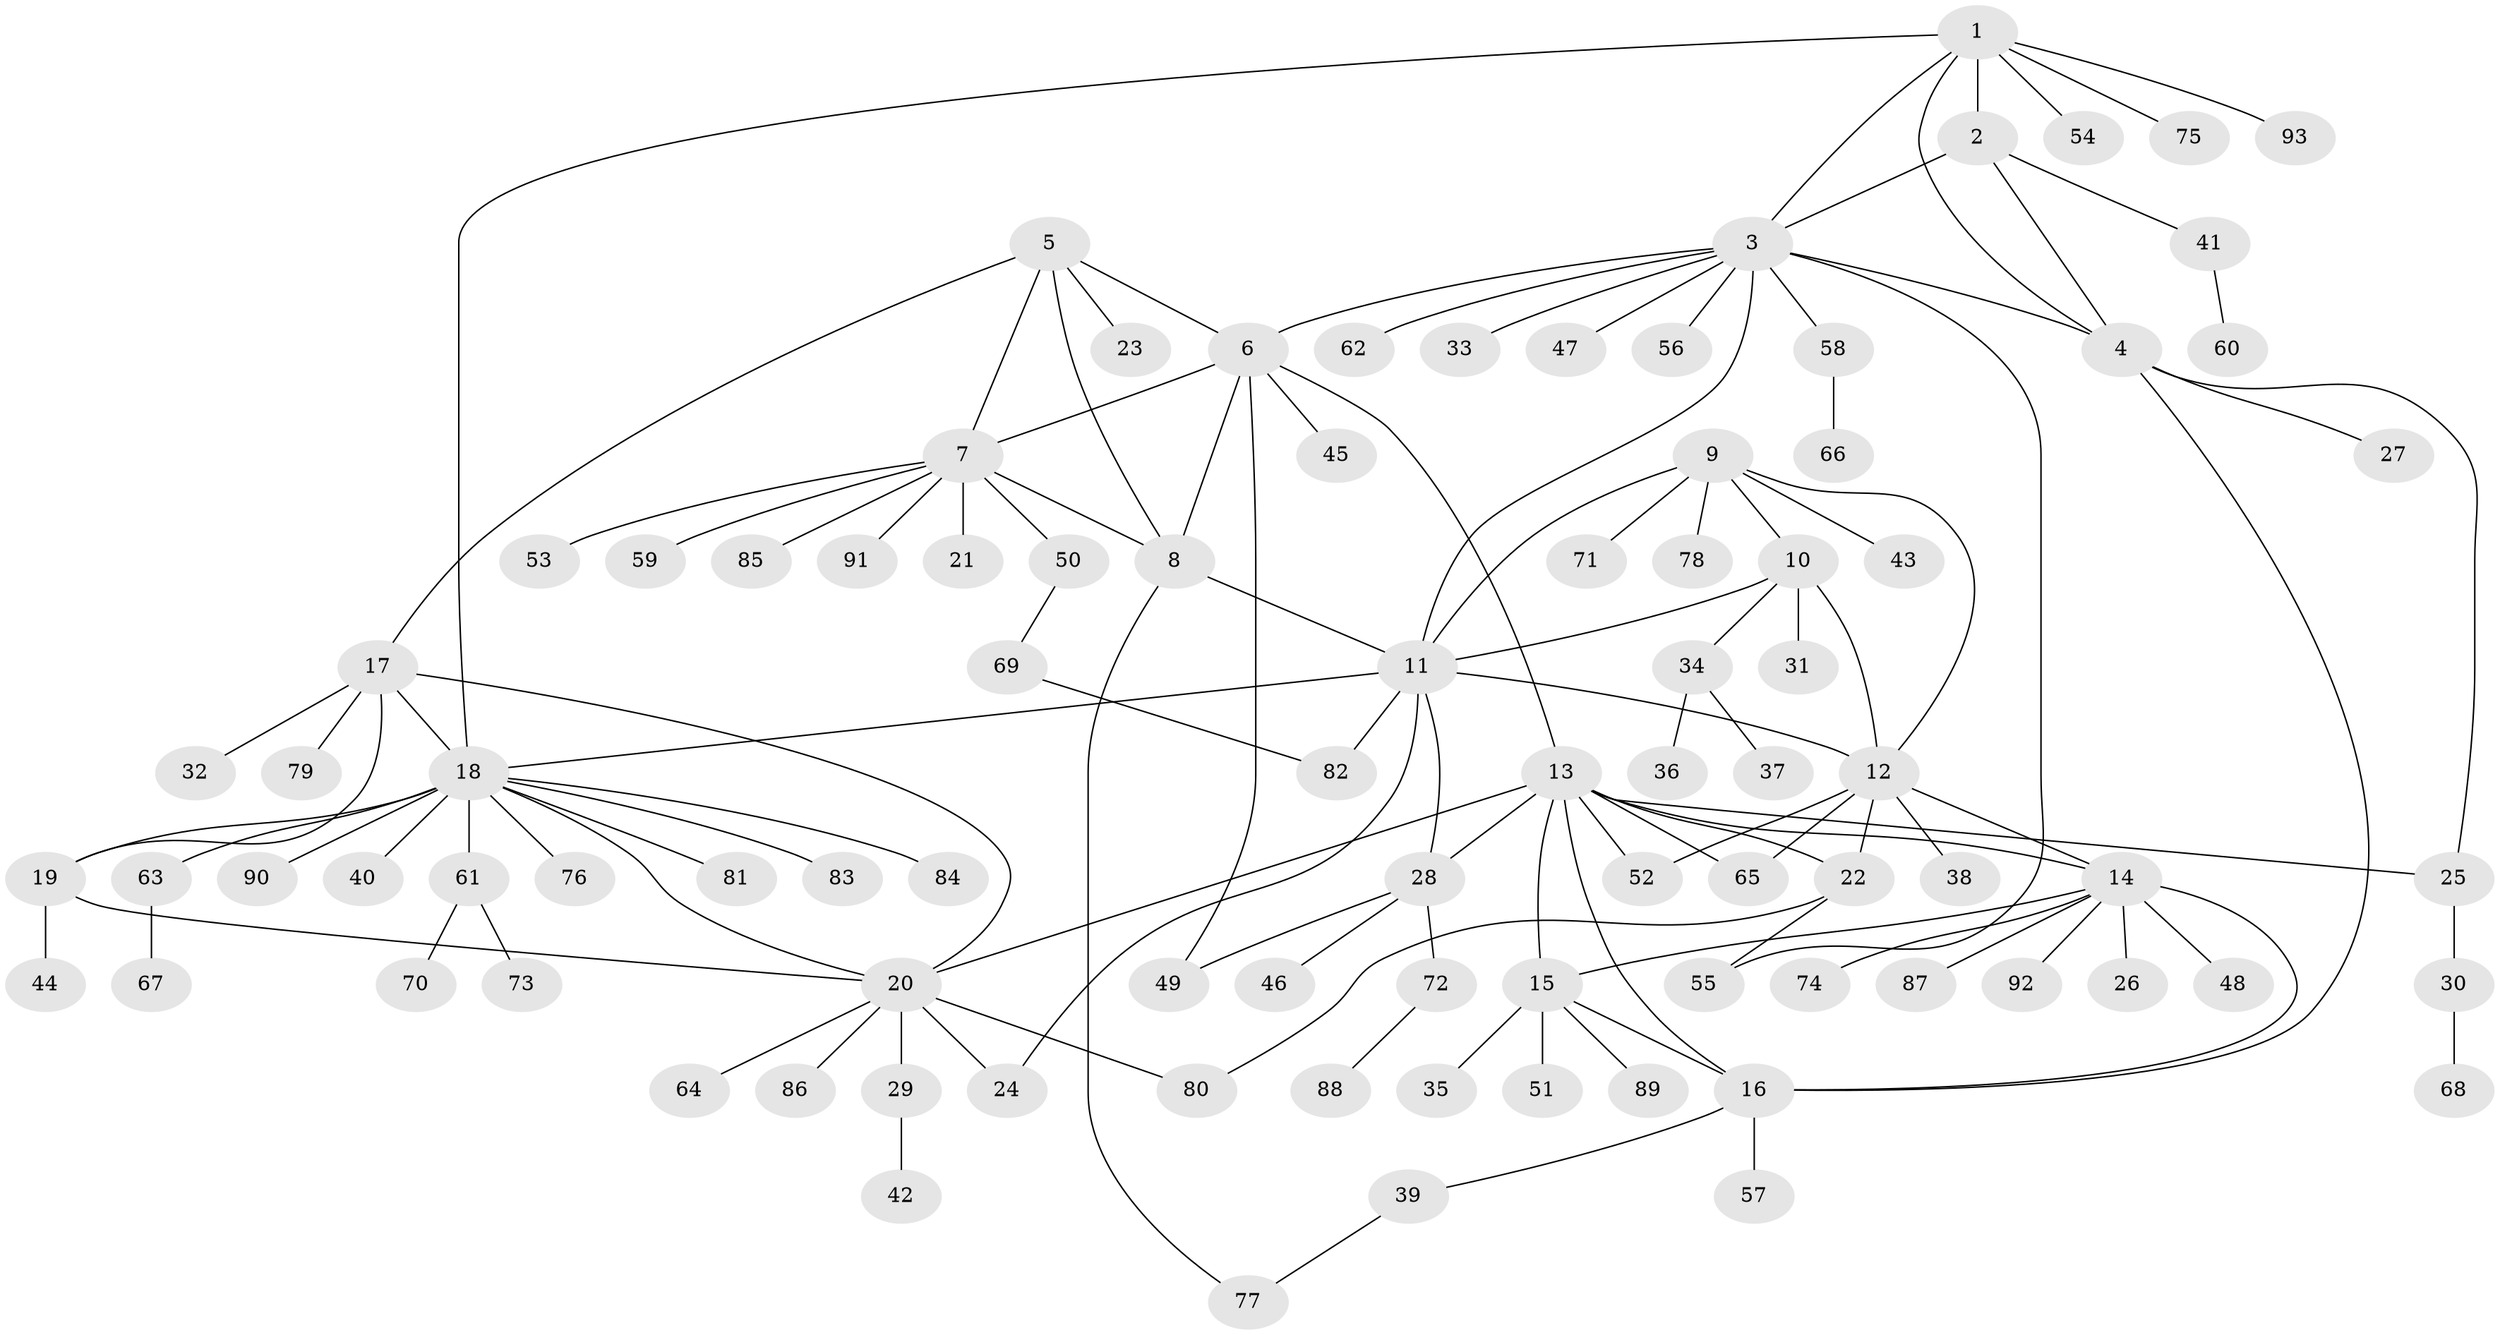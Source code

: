 // Generated by graph-tools (version 1.1) at 2025/15/03/09/25 04:15:46]
// undirected, 93 vertices, 124 edges
graph export_dot {
graph [start="1"]
  node [color=gray90,style=filled];
  1;
  2;
  3;
  4;
  5;
  6;
  7;
  8;
  9;
  10;
  11;
  12;
  13;
  14;
  15;
  16;
  17;
  18;
  19;
  20;
  21;
  22;
  23;
  24;
  25;
  26;
  27;
  28;
  29;
  30;
  31;
  32;
  33;
  34;
  35;
  36;
  37;
  38;
  39;
  40;
  41;
  42;
  43;
  44;
  45;
  46;
  47;
  48;
  49;
  50;
  51;
  52;
  53;
  54;
  55;
  56;
  57;
  58;
  59;
  60;
  61;
  62;
  63;
  64;
  65;
  66;
  67;
  68;
  69;
  70;
  71;
  72;
  73;
  74;
  75;
  76;
  77;
  78;
  79;
  80;
  81;
  82;
  83;
  84;
  85;
  86;
  87;
  88;
  89;
  90;
  91;
  92;
  93;
  1 -- 2;
  1 -- 3;
  1 -- 4;
  1 -- 18;
  1 -- 54;
  1 -- 75;
  1 -- 93;
  2 -- 3;
  2 -- 4;
  2 -- 41;
  3 -- 4;
  3 -- 6;
  3 -- 11;
  3 -- 33;
  3 -- 47;
  3 -- 55;
  3 -- 56;
  3 -- 58;
  3 -- 62;
  4 -- 16;
  4 -- 25;
  4 -- 27;
  5 -- 6;
  5 -- 7;
  5 -- 8;
  5 -- 17;
  5 -- 23;
  6 -- 7;
  6 -- 8;
  6 -- 13;
  6 -- 45;
  6 -- 49;
  7 -- 8;
  7 -- 21;
  7 -- 50;
  7 -- 53;
  7 -- 59;
  7 -- 85;
  7 -- 91;
  8 -- 11;
  8 -- 77;
  9 -- 10;
  9 -- 11;
  9 -- 12;
  9 -- 43;
  9 -- 71;
  9 -- 78;
  10 -- 11;
  10 -- 12;
  10 -- 31;
  10 -- 34;
  11 -- 12;
  11 -- 18;
  11 -- 24;
  11 -- 28;
  11 -- 82;
  12 -- 14;
  12 -- 22;
  12 -- 38;
  12 -- 52;
  12 -- 65;
  13 -- 14;
  13 -- 15;
  13 -- 16;
  13 -- 20;
  13 -- 22;
  13 -- 25;
  13 -- 28;
  13 -- 52;
  13 -- 65;
  14 -- 15;
  14 -- 16;
  14 -- 26;
  14 -- 48;
  14 -- 74;
  14 -- 87;
  14 -- 92;
  15 -- 16;
  15 -- 35;
  15 -- 51;
  15 -- 89;
  16 -- 39;
  16 -- 57;
  17 -- 18;
  17 -- 19;
  17 -- 20;
  17 -- 32;
  17 -- 79;
  18 -- 19;
  18 -- 20;
  18 -- 40;
  18 -- 61;
  18 -- 63;
  18 -- 76;
  18 -- 81;
  18 -- 83;
  18 -- 84;
  18 -- 90;
  19 -- 20;
  19 -- 44;
  20 -- 24;
  20 -- 29;
  20 -- 64;
  20 -- 80;
  20 -- 86;
  22 -- 55;
  22 -- 80;
  25 -- 30;
  28 -- 46;
  28 -- 49;
  28 -- 72;
  29 -- 42;
  30 -- 68;
  34 -- 36;
  34 -- 37;
  39 -- 77;
  41 -- 60;
  50 -- 69;
  58 -- 66;
  61 -- 70;
  61 -- 73;
  63 -- 67;
  69 -- 82;
  72 -- 88;
}
